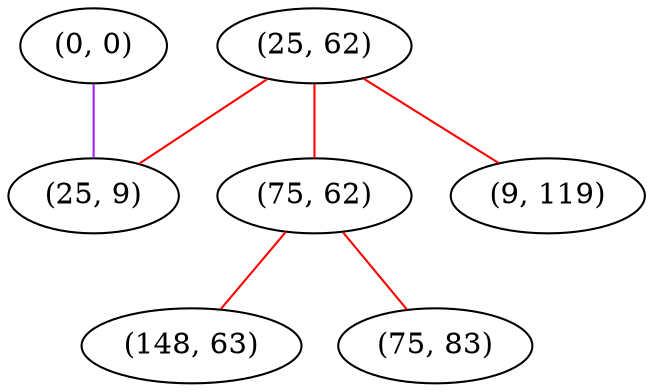 graph "" {
"(0, 0)";
"(25, 62)";
"(75, 62)";
"(148, 63)";
"(25, 9)";
"(9, 119)";
"(75, 83)";
"(0, 0)" -- "(25, 9)"  [color=purple, key=0, weight=4];
"(25, 62)" -- "(25, 9)"  [color=red, key=0, weight=1];
"(25, 62)" -- "(75, 62)"  [color=red, key=0, weight=1];
"(25, 62)" -- "(9, 119)"  [color=red, key=0, weight=1];
"(75, 62)" -- "(148, 63)"  [color=red, key=0, weight=1];
"(75, 62)" -- "(75, 83)"  [color=red, key=0, weight=1];
}
